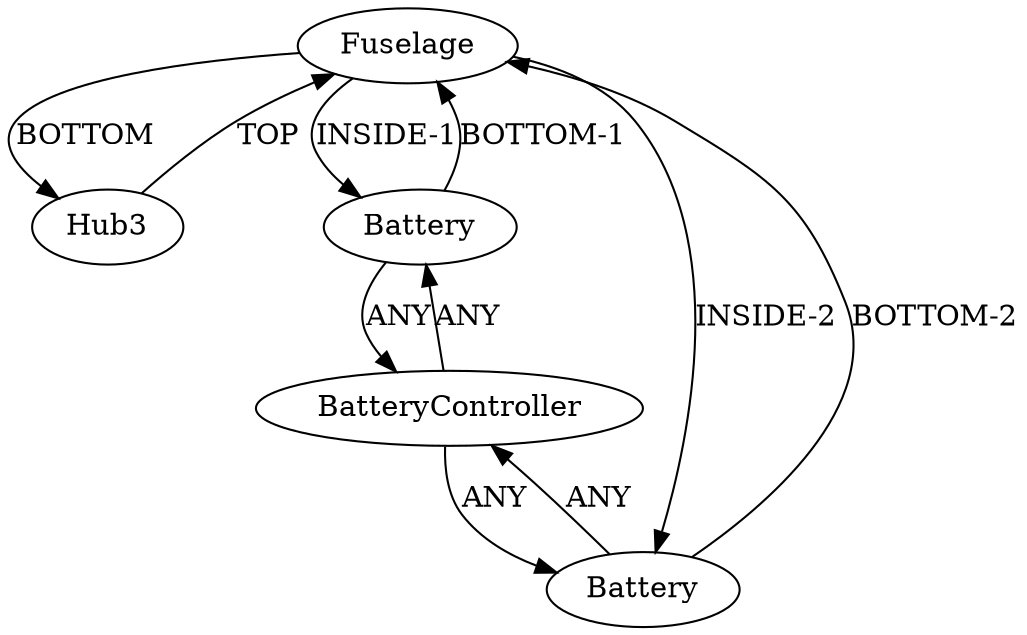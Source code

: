 /* Created by igraph 0.10.2 */
digraph {
  0 [
    instance=Fuselage_instance_1
    label=Fuselage
  ];
  1 [
    instance=Hub3_instance_4
    label=Hub3
  ];
  2 [
    instance=Battery_instance_1
    label=Battery
  ];
  3 [
    instance=Battery_instance_2
    label=Battery
  ];
  4 [
    instance=BatteryController_instance_1
    label=BatteryController
  ];

  0 -> 1 [
    label=BOTTOM
  ];
  0 -> 2 [
    label="INSIDE-1"
  ];
  0 -> 3 [
    label="INSIDE-2"
  ];
  1 -> 0 [
    label=TOP
  ];
  2 -> 0 [
    label="BOTTOM-1"
  ];
  2 -> 4 [
    label=ANY
  ];
  3 -> 0 [
    label="BOTTOM-2"
  ];
  3 -> 4 [
    label=ANY
  ];
  4 -> 2 [
    label=ANY
  ];
  4 -> 3 [
    label=ANY
  ];
}
